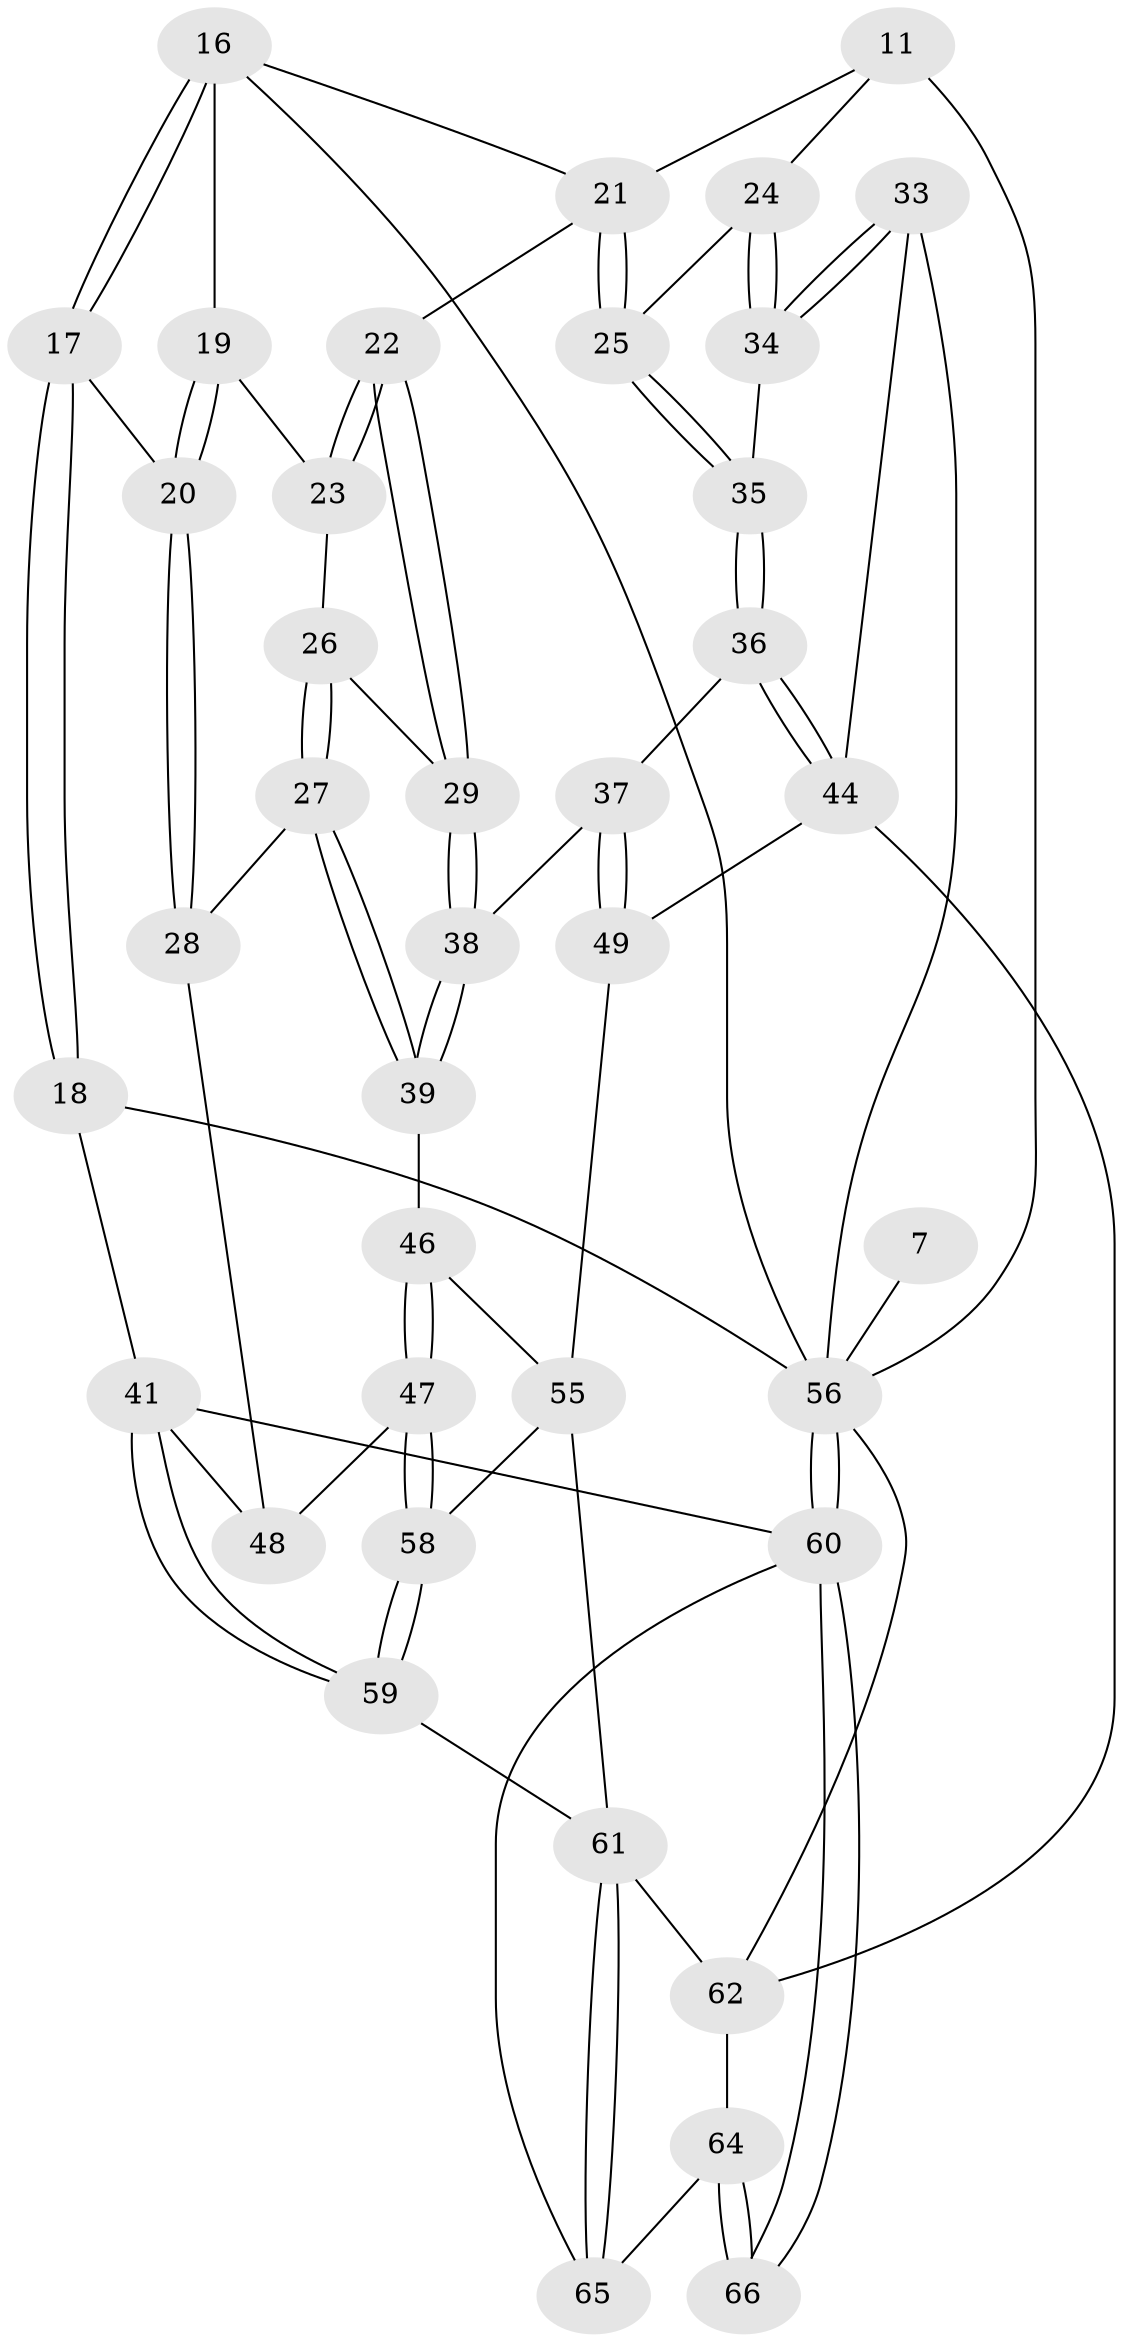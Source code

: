 // original degree distribution, {3: 0.030303030303030304, 5: 0.6060606060606061, 6: 0.16666666666666666, 4: 0.19696969696969696}
// Generated by graph-tools (version 1.1) at 2025/05/03/04/25 22:05:44]
// undirected, 39 vertices, 88 edges
graph export_dot {
graph [start="1"]
  node [color=gray90,style=filled];
  7 [pos="+0.8484374413526564+0.047440544592881335",super="+1+2"];
  11 [pos="+0.5901484616872554+0",super="+6+10+9"];
  16 [pos="+0.2669558759522922+0.06370785975251518",super="+13+15"];
  17 [pos="+0.21640132955880917+0.13255381714516293"];
  18 [pos="+0+0"];
  19 [pos="+0.3594382479760791+0.17846467090578835"];
  20 [pos="+0.22110777090625533+0.14733714067265347"];
  21 [pos="+0.5077047842284899+0.21993866821772073",super="+14"];
  22 [pos="+0.4958515698481407+0.22565827673505676"];
  23 [pos="+0.3631461814275985+0.18699516973435454"];
  24 [pos="+0.711760072283121+0.17082141833815598"];
  25 [pos="+0.552993302455895+0.2422934024339403"];
  26 [pos="+0.35983675095456397+0.217491510828308"];
  27 [pos="+0.2071331026845598+0.3267958693827984"];
  28 [pos="+0.19686072010469166+0.32041885346080756"];
  29 [pos="+0.40713370861808346+0.31365229501311587"];
  33 [pos="+0.7644431710386218+0.35900291871287837"];
  34 [pos="+0.7421192030892029+0.3343353655137099"];
  35 [pos="+0.5746555584196911+0.35854391781121675"];
  36 [pos="+0.5655904246069389+0.37499516803072336"];
  37 [pos="+0.4717107507367588+0.4039708268598375"];
  38 [pos="+0.3818416608913593+0.38085285276013464"];
  39 [pos="+0.3069835591345587+0.4148390085552319"];
  41 [pos="+0+1",super="+40+31"];
  44 [pos="+0.6170036445056868+0.47936254567878456",super="+43"];
  46 [pos="+0.260779266379883+0.5151800577836885",super="+45"];
  47 [pos="+0.15005263584545575+0.5871023871708358"];
  48 [pos="+0.13575228579544465+0.5820836741193163",super="+30"];
  49 [pos="+0.5060625229030536+0.5321487502239818"];
  55 [pos="+0.3010885665016035+0.6338361413999809",super="+54+50"];
  56 [pos="+1+0.5880893704520648",super="+32+12"];
  58 [pos="+0.19307771946800892+0.7211034186449906"];
  59 [pos="+0.1978837392993519+0.8217880169514965"];
  60 [pos="+1+1",super="+42"];
  61 [pos="+0.4148678896263922+0.8628230917704502",super="+53+52"];
  62 [pos="+0.7744220790057923+0.7940748203547947",super="+57+51"];
  64 [pos="+0.5552978395566749+1",super="+63"];
  65 [pos="+0.4916823461929385+1"];
  66 [pos="+1+1"];
  7 -- 56 [weight=2];
  11 -- 56 [weight=2];
  11 -- 24;
  11 -- 21;
  16 -- 17;
  16 -- 17;
  16 -- 56;
  16 -- 19;
  16 -- 21;
  17 -- 18;
  17 -- 18;
  17 -- 20;
  18 -- 41;
  18 -- 56;
  19 -- 20;
  19 -- 20;
  19 -- 23;
  20 -- 28;
  20 -- 28;
  21 -- 22;
  21 -- 25;
  21 -- 25;
  22 -- 23;
  22 -- 23;
  22 -- 29;
  22 -- 29;
  23 -- 26;
  24 -- 25;
  24 -- 34;
  24 -- 34;
  25 -- 35;
  25 -- 35;
  26 -- 27;
  26 -- 27;
  26 -- 29;
  27 -- 28;
  27 -- 39;
  27 -- 39;
  28 -- 48;
  29 -- 38;
  29 -- 38;
  33 -- 34;
  33 -- 34;
  33 -- 56;
  33 -- 44;
  34 -- 35;
  35 -- 36;
  35 -- 36;
  36 -- 37;
  36 -- 44;
  36 -- 44;
  37 -- 38;
  37 -- 49;
  37 -- 49;
  38 -- 39;
  38 -- 39;
  39 -- 46;
  41 -- 59;
  41 -- 59;
  41 -- 60;
  41 -- 48 [weight=2];
  44 -- 49;
  44 -- 62;
  46 -- 47;
  46 -- 47;
  46 -- 55 [weight=2];
  47 -- 48;
  47 -- 58;
  47 -- 58;
  49 -- 55;
  55 -- 58;
  55 -- 61;
  56 -- 60 [weight=3];
  56 -- 60;
  56 -- 62;
  58 -- 59;
  58 -- 59;
  59 -- 61;
  60 -- 66;
  60 -- 66;
  60 -- 65;
  61 -- 65;
  61 -- 65;
  61 -- 62 [weight=2];
  62 -- 64;
  64 -- 65;
  64 -- 66 [weight=2];
  64 -- 66;
}
